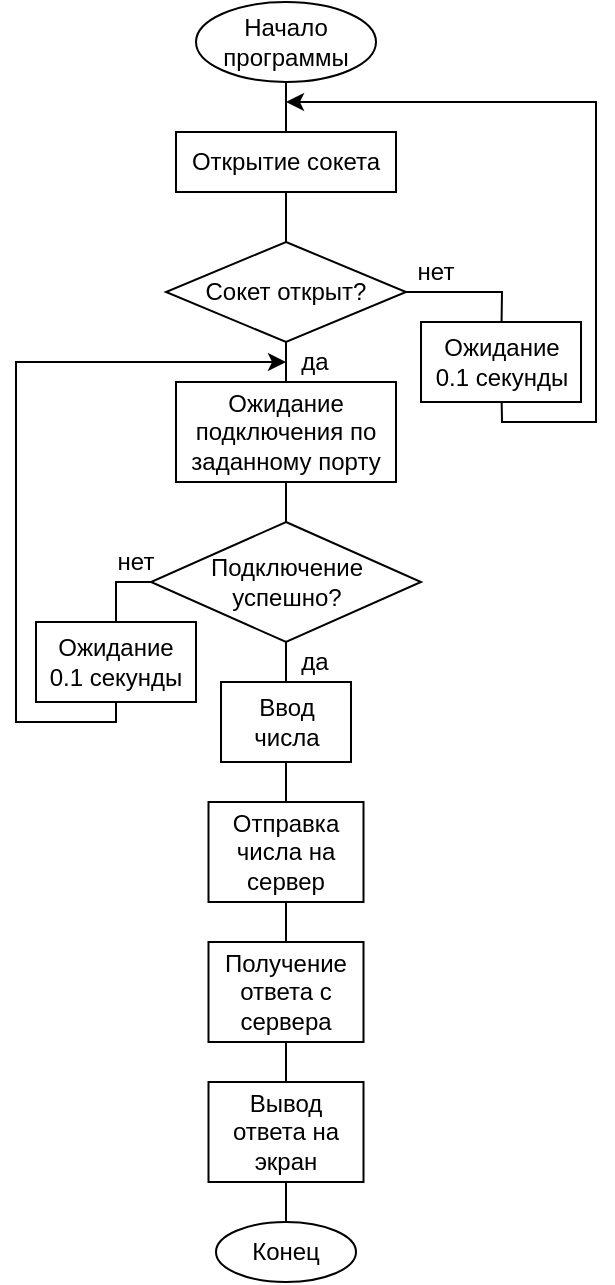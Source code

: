 <mxfile version="15.9.4" type="device"><diagram name="Page-1" id="AUCNZMFgRx5SqDFQteJe"><mxGraphModel dx="1185" dy="650" grid="1" gridSize="10" guides="1" tooltips="1" connect="1" arrows="1" fold="1" page="1" pageScale="1" pageWidth="827" pageHeight="1169" math="0" shadow="0"><root><mxCell id="0"/><mxCell id="1" parent="0"/><mxCell id="7pwQXfo2JIFuwpRFT11T-9" value="нет" style="text;html=1;strokeColor=none;fillColor=none;align=center;verticalAlign=middle;whiteSpace=wrap;rounded=0;" vertex="1" parent="1"><mxGeometry x="205" y="150" width="30" height="10" as="geometry"/></mxCell><mxCell id="7pwQXfo2JIFuwpRFT11T-28" value="&lt;div&gt;Начало&lt;/div&gt;&lt;div&gt;программы&lt;/div&gt;" style="ellipse;whiteSpace=wrap;html=1;" vertex="1" parent="1"><mxGeometry x="100" y="20" width="90" height="40" as="geometry"/></mxCell><mxCell id="7pwQXfo2JIFuwpRFT11T-29" value="Открытие сокета" style="rounded=0;whiteSpace=wrap;html=1;" vertex="1" parent="1"><mxGeometry x="90" y="85" width="110" height="30" as="geometry"/></mxCell><mxCell id="7pwQXfo2JIFuwpRFT11T-30" value="" style="endArrow=none;html=1;rounded=0;" edge="1" parent="1" source="7pwQXfo2JIFuwpRFT11T-29" target="7pwQXfo2JIFuwpRFT11T-28"><mxGeometry width="50" height="50" relative="1" as="geometry"><mxPoint x="220" y="280" as="sourcePoint"/><mxPoint x="270" y="230" as="targetPoint"/></mxGeometry></mxCell><mxCell id="7pwQXfo2JIFuwpRFT11T-31" value="Сокет открыт?" style="rhombus;whiteSpace=wrap;html=1;" vertex="1" parent="1"><mxGeometry x="85" y="140" width="120" height="50" as="geometry"/></mxCell><mxCell id="7pwQXfo2JIFuwpRFT11T-32" value="" style="endArrow=none;html=1;rounded=0;" edge="1" parent="1" source="7pwQXfo2JIFuwpRFT11T-31" target="7pwQXfo2JIFuwpRFT11T-29"><mxGeometry width="50" height="50" relative="1" as="geometry"><mxPoint x="155" y="95" as="sourcePoint"/><mxPoint x="155" y="70" as="targetPoint"/></mxGeometry></mxCell><mxCell id="7pwQXfo2JIFuwpRFT11T-33" value="" style="endArrow=classic;html=1;rounded=0;" edge="1" parent="1" source="7pwQXfo2JIFuwpRFT11T-55"><mxGeometry width="50" height="50" relative="1" as="geometry"><mxPoint x="-187.5" y="180" as="sourcePoint"/><mxPoint x="145" y="70" as="targetPoint"/><Array as="points"><mxPoint x="253" y="230"/><mxPoint x="300" y="230"/><mxPoint x="300" y="70"/></Array></mxGeometry></mxCell><mxCell id="7pwQXfo2JIFuwpRFT11T-35" value="Ожидание подключения по заданному порту" style="rounded=0;whiteSpace=wrap;html=1;" vertex="1" parent="1"><mxGeometry x="90" y="210" width="110" height="50" as="geometry"/></mxCell><mxCell id="7pwQXfo2JIFuwpRFT11T-36" value="" style="endArrow=none;html=1;rounded=0;" edge="1" parent="1" source="7pwQXfo2JIFuwpRFT11T-35" target="7pwQXfo2JIFuwpRFT11T-31"><mxGeometry width="50" height="50" relative="1" as="geometry"><mxPoint x="155" y="150" as="sourcePoint"/><mxPoint x="155" y="125" as="targetPoint"/></mxGeometry></mxCell><mxCell id="7pwQXfo2JIFuwpRFT11T-37" value="да" style="text;html=1;strokeColor=none;fillColor=none;align=center;verticalAlign=middle;whiteSpace=wrap;rounded=0;" vertex="1" parent="1"><mxGeometry x="150" y="190" width="19" height="20" as="geometry"/></mxCell><mxCell id="7pwQXfo2JIFuwpRFT11T-38" value="Подключение успешно?" style="rhombus;whiteSpace=wrap;html=1;" vertex="1" parent="1"><mxGeometry x="77.5" y="280" width="135" height="60" as="geometry"/></mxCell><mxCell id="7pwQXfo2JIFuwpRFT11T-39" value="" style="endArrow=none;html=1;rounded=0;" edge="1" parent="1" source="7pwQXfo2JIFuwpRFT11T-38" target="7pwQXfo2JIFuwpRFT11T-35"><mxGeometry width="50" height="50" relative="1" as="geometry"><mxPoint x="155" y="150" as="sourcePoint"/><mxPoint x="155" y="125" as="targetPoint"/></mxGeometry></mxCell><mxCell id="7pwQXfo2JIFuwpRFT11T-40" value="" style="endArrow=classic;html=1;rounded=0;" edge="1" parent="1" source="7pwQXfo2JIFuwpRFT11T-53"><mxGeometry width="50" height="50" relative="1" as="geometry"><mxPoint x="95" y="175" as="sourcePoint"/><mxPoint x="145" y="200" as="targetPoint"/><Array as="points"><mxPoint x="60" y="380"/><mxPoint x="10" y="380"/><mxPoint x="10" y="200"/></Array></mxGeometry></mxCell><mxCell id="7pwQXfo2JIFuwpRFT11T-41" value="нет" style="text;html=1;strokeColor=none;fillColor=none;align=center;verticalAlign=middle;whiteSpace=wrap;rounded=0;" vertex="1" parent="1"><mxGeometry x="55" y="290" width="30" height="20" as="geometry"/></mxCell><mxCell id="7pwQXfo2JIFuwpRFT11T-42" value="Ввод числа" style="rounded=0;whiteSpace=wrap;html=1;" vertex="1" parent="1"><mxGeometry x="112.5" y="360" width="65" height="40" as="geometry"/></mxCell><mxCell id="7pwQXfo2JIFuwpRFT11T-44" value="" style="endArrow=none;html=1;rounded=0;" edge="1" parent="1" source="7pwQXfo2JIFuwpRFT11T-42" target="7pwQXfo2JIFuwpRFT11T-38"><mxGeometry width="50" height="50" relative="1" as="geometry"><mxPoint x="155" y="150" as="sourcePoint"/><mxPoint x="145" y="300" as="targetPoint"/></mxGeometry></mxCell><mxCell id="7pwQXfo2JIFuwpRFT11T-45" value="Отправка числа на сервер" style="rounded=0;whiteSpace=wrap;html=1;" vertex="1" parent="1"><mxGeometry x="106.25" y="420" width="77.5" height="50" as="geometry"/></mxCell><mxCell id="7pwQXfo2JIFuwpRFT11T-46" value="" style="endArrow=none;html=1;rounded=0;" edge="1" parent="1" source="7pwQXfo2JIFuwpRFT11T-45" target="7pwQXfo2JIFuwpRFT11T-42"><mxGeometry width="50" height="50" relative="1" as="geometry"><mxPoint x="155" y="370" as="sourcePoint"/><mxPoint x="155" y="350" as="targetPoint"/></mxGeometry></mxCell><mxCell id="7pwQXfo2JIFuwpRFT11T-47" value="Получение ответа с сервера" style="rounded=0;whiteSpace=wrap;html=1;" vertex="1" parent="1"><mxGeometry x="106.25" y="490" width="77.5" height="50" as="geometry"/></mxCell><mxCell id="7pwQXfo2JIFuwpRFT11T-48" value="" style="endArrow=none;html=1;rounded=0;" edge="1" parent="1" source="7pwQXfo2JIFuwpRFT11T-47" target="7pwQXfo2JIFuwpRFT11T-45"><mxGeometry width="50" height="50" relative="1" as="geometry"><mxPoint x="155" y="430" as="sourcePoint"/><mxPoint x="155" y="410" as="targetPoint"/></mxGeometry></mxCell><mxCell id="7pwQXfo2JIFuwpRFT11T-49" value="Вывод ответа на экран" style="rounded=0;whiteSpace=wrap;html=1;" vertex="1" parent="1"><mxGeometry x="106.25" y="560" width="77.5" height="50" as="geometry"/></mxCell><mxCell id="7pwQXfo2JIFuwpRFT11T-50" value="" style="endArrow=none;html=1;rounded=0;" edge="1" parent="1" source="7pwQXfo2JIFuwpRFT11T-49" target="7pwQXfo2JIFuwpRFT11T-47"><mxGeometry width="50" height="50" relative="1" as="geometry"><mxPoint x="155" y="430" as="sourcePoint"/><mxPoint x="155" y="410" as="targetPoint"/></mxGeometry></mxCell><mxCell id="7pwQXfo2JIFuwpRFT11T-51" value="Конец" style="ellipse;whiteSpace=wrap;html=1;" vertex="1" parent="1"><mxGeometry x="110" y="630" width="70" height="30" as="geometry"/></mxCell><mxCell id="7pwQXfo2JIFuwpRFT11T-52" value="" style="endArrow=none;html=1;rounded=0;" edge="1" parent="1" source="7pwQXfo2JIFuwpRFT11T-51" target="7pwQXfo2JIFuwpRFT11T-49"><mxGeometry width="50" height="50" relative="1" as="geometry"><mxPoint x="155" y="570" as="sourcePoint"/><mxPoint x="155" y="550" as="targetPoint"/></mxGeometry></mxCell><mxCell id="7pwQXfo2JIFuwpRFT11T-53" value="&lt;div&gt;Ожидание&lt;/div&gt;&lt;div&gt;0.1 секунды&lt;br&gt;&lt;/div&gt;" style="rounded=0;whiteSpace=wrap;html=1;" vertex="1" parent="1"><mxGeometry x="20" y="330" width="80" height="40" as="geometry"/></mxCell><mxCell id="7pwQXfo2JIFuwpRFT11T-54" value="" style="endArrow=none;html=1;rounded=0;" edge="1" parent="1" source="7pwQXfo2JIFuwpRFT11T-53" target="7pwQXfo2JIFuwpRFT11T-38"><mxGeometry width="50" height="50" relative="1" as="geometry"><mxPoint x="155" y="370" as="sourcePoint"/><mxPoint x="155" y="350" as="targetPoint"/><Array as="points"><mxPoint x="60" y="310"/></Array></mxGeometry></mxCell><mxCell id="7pwQXfo2JIFuwpRFT11T-55" value="&lt;div&gt;Ожидание&lt;/div&gt;&lt;div&gt;0.1 секунды&lt;br&gt;&lt;/div&gt;" style="rounded=0;whiteSpace=wrap;html=1;" vertex="1" parent="1"><mxGeometry x="212.5" y="180" width="80" height="40" as="geometry"/></mxCell><mxCell id="7pwQXfo2JIFuwpRFT11T-56" value="" style="endArrow=none;html=1;rounded=0;" edge="1" parent="1" source="7pwQXfo2JIFuwpRFT11T-55" target="7pwQXfo2JIFuwpRFT11T-31"><mxGeometry width="50" height="50" relative="1" as="geometry"><mxPoint x="155" y="370" as="sourcePoint"/><mxPoint x="155" y="350" as="targetPoint"/><Array as="points"><mxPoint x="253" y="165"/></Array></mxGeometry></mxCell><mxCell id="7pwQXfo2JIFuwpRFT11T-57" value="да" style="text;html=1;strokeColor=none;fillColor=none;align=center;verticalAlign=middle;whiteSpace=wrap;rounded=0;" vertex="1" parent="1"><mxGeometry x="150" y="340" width="19" height="20" as="geometry"/></mxCell></root></mxGraphModel></diagram></mxfile>